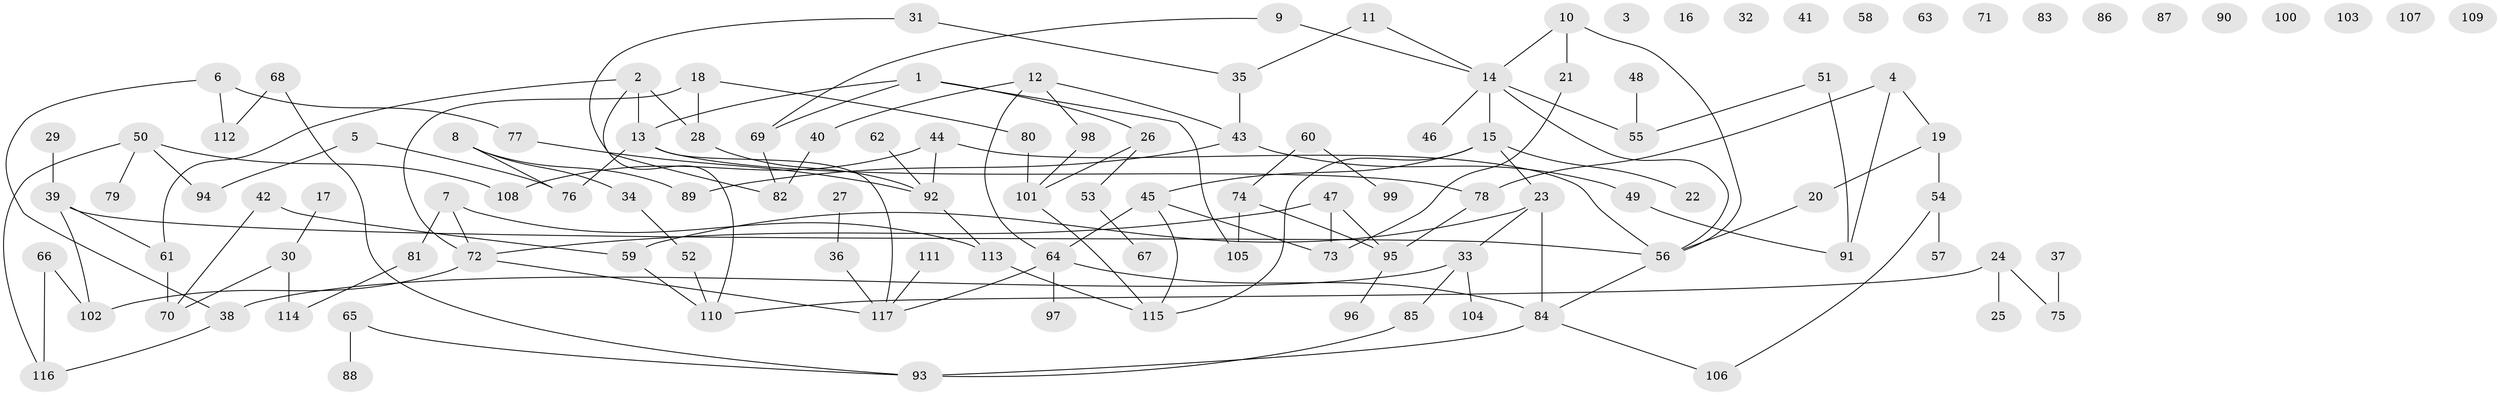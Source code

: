 // coarse degree distribution, {5: 0.10256410256410256, 0: 0.19230769230769232, 4: 0.1282051282051282, 3: 0.1794871794871795, 2: 0.16666666666666666, 6: 0.038461538461538464, 8: 0.01282051282051282, 7: 0.01282051282051282, 1: 0.16666666666666666}
// Generated by graph-tools (version 1.1) at 2025/23/03/03/25 07:23:29]
// undirected, 117 vertices, 137 edges
graph export_dot {
graph [start="1"]
  node [color=gray90,style=filled];
  1;
  2;
  3;
  4;
  5;
  6;
  7;
  8;
  9;
  10;
  11;
  12;
  13;
  14;
  15;
  16;
  17;
  18;
  19;
  20;
  21;
  22;
  23;
  24;
  25;
  26;
  27;
  28;
  29;
  30;
  31;
  32;
  33;
  34;
  35;
  36;
  37;
  38;
  39;
  40;
  41;
  42;
  43;
  44;
  45;
  46;
  47;
  48;
  49;
  50;
  51;
  52;
  53;
  54;
  55;
  56;
  57;
  58;
  59;
  60;
  61;
  62;
  63;
  64;
  65;
  66;
  67;
  68;
  69;
  70;
  71;
  72;
  73;
  74;
  75;
  76;
  77;
  78;
  79;
  80;
  81;
  82;
  83;
  84;
  85;
  86;
  87;
  88;
  89;
  90;
  91;
  92;
  93;
  94;
  95;
  96;
  97;
  98;
  99;
  100;
  101;
  102;
  103;
  104;
  105;
  106;
  107;
  108;
  109;
  110;
  111;
  112;
  113;
  114;
  115;
  116;
  117;
  1 -- 13;
  1 -- 26;
  1 -- 69;
  1 -- 105;
  2 -- 13;
  2 -- 28;
  2 -- 61;
  2 -- 110;
  4 -- 19;
  4 -- 78;
  4 -- 91;
  5 -- 76;
  5 -- 94;
  6 -- 38;
  6 -- 77;
  6 -- 112;
  7 -- 72;
  7 -- 81;
  7 -- 113;
  8 -- 34;
  8 -- 76;
  8 -- 89;
  9 -- 14;
  9 -- 69;
  10 -- 14;
  10 -- 21;
  10 -- 56;
  11 -- 14;
  11 -- 35;
  12 -- 40;
  12 -- 43;
  12 -- 64;
  12 -- 98;
  13 -- 76;
  13 -- 78;
  13 -- 117;
  14 -- 15;
  14 -- 46;
  14 -- 55;
  14 -- 56;
  15 -- 22;
  15 -- 23;
  15 -- 45;
  15 -- 115;
  17 -- 30;
  18 -- 28;
  18 -- 72;
  18 -- 80;
  19 -- 20;
  19 -- 54;
  20 -- 56;
  21 -- 73;
  23 -- 33;
  23 -- 59;
  23 -- 84;
  24 -- 25;
  24 -- 75;
  24 -- 110;
  26 -- 53;
  26 -- 101;
  27 -- 36;
  28 -- 92;
  29 -- 39;
  30 -- 70;
  30 -- 114;
  31 -- 35;
  31 -- 82;
  33 -- 38;
  33 -- 85;
  33 -- 104;
  34 -- 52;
  35 -- 43;
  36 -- 117;
  37 -- 75;
  38 -- 116;
  39 -- 56;
  39 -- 61;
  39 -- 102;
  40 -- 82;
  42 -- 59;
  42 -- 70;
  43 -- 49;
  43 -- 89;
  44 -- 56;
  44 -- 92;
  44 -- 108;
  45 -- 64;
  45 -- 73;
  45 -- 115;
  47 -- 72;
  47 -- 73;
  47 -- 95;
  48 -- 55;
  49 -- 91;
  50 -- 79;
  50 -- 94;
  50 -- 108;
  50 -- 116;
  51 -- 55;
  51 -- 91;
  52 -- 110;
  53 -- 67;
  54 -- 57;
  54 -- 106;
  56 -- 84;
  59 -- 110;
  60 -- 74;
  60 -- 99;
  61 -- 70;
  62 -- 92;
  64 -- 84;
  64 -- 97;
  64 -- 117;
  65 -- 88;
  65 -- 93;
  66 -- 102;
  66 -- 116;
  68 -- 93;
  68 -- 112;
  69 -- 82;
  72 -- 102;
  72 -- 117;
  74 -- 95;
  74 -- 105;
  77 -- 92;
  78 -- 95;
  80 -- 101;
  81 -- 114;
  84 -- 93;
  84 -- 106;
  85 -- 93;
  92 -- 113;
  95 -- 96;
  98 -- 101;
  101 -- 115;
  111 -- 117;
  113 -- 115;
}
